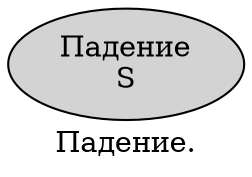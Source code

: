 digraph SENTENCE_1400 {
	graph [label="Падение."]
	node [style=filled]
		0 [label="Падение
S" color="" fillcolor=lightgray penwidth=1 shape=ellipse]
}